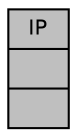 digraph "IP"
{
 // INTERACTIVE_SVG=YES
  bgcolor="transparent";
  edge [fontname="Helvetica",fontsize="10",labelfontname="Helvetica",labelfontsize="10"];
  node [fontname="Helvetica",fontsize="10",shape=record];
  Node1 [label="{IP\n||}",height=0.2,width=0.4,color="black", fillcolor="grey75", style="filled", fontcolor="black"];
}
